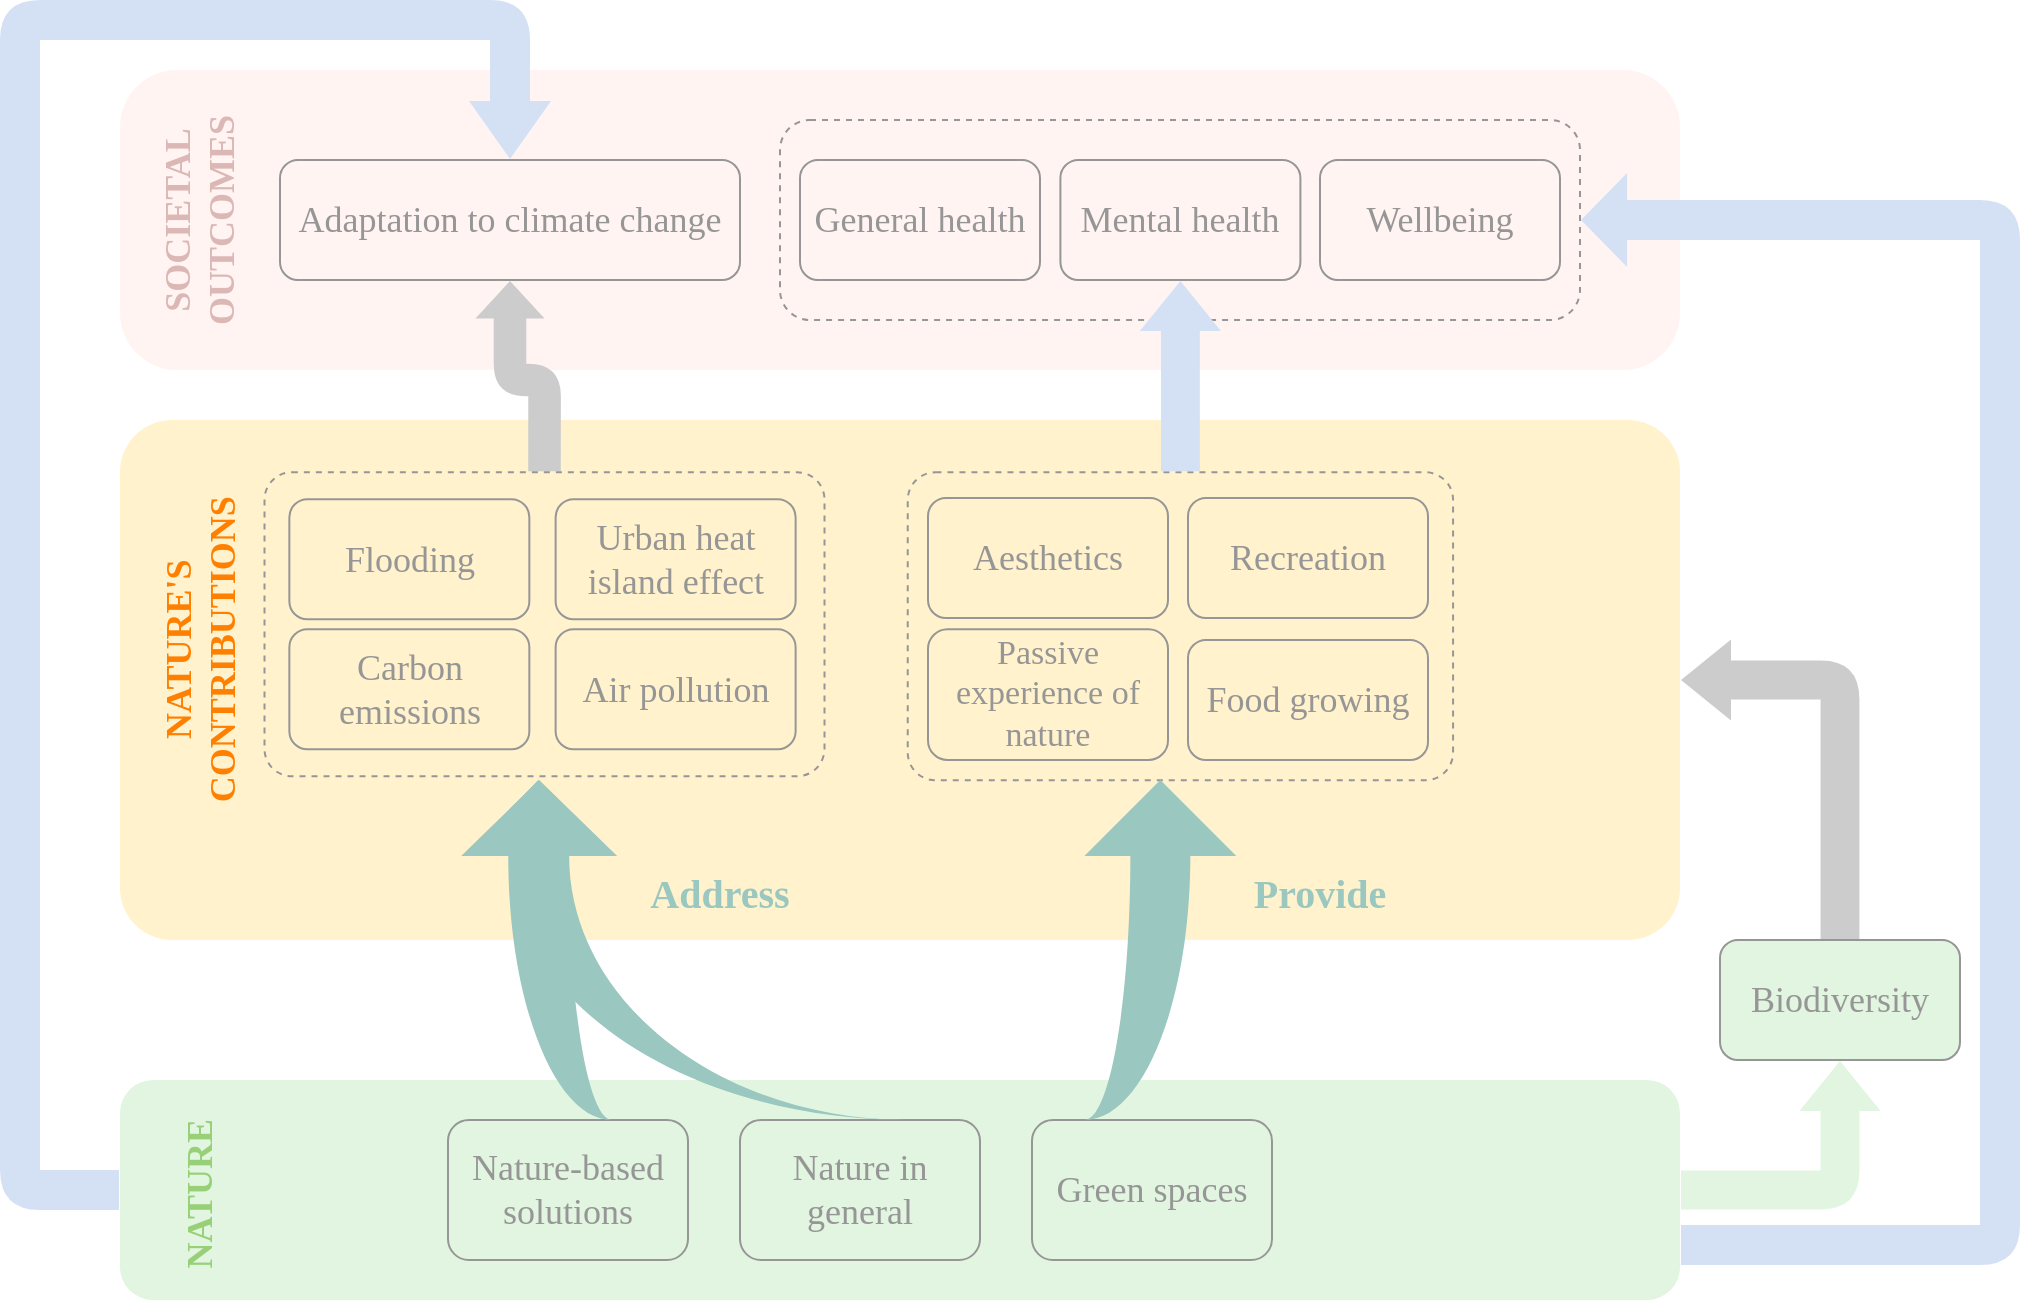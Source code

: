 <mxfile version="13.3.4" type="github">
  <diagram id="3jO2q79QekQxGxMABE4A" name="Page-1">
    <mxGraphModel dx="1135" dy="693" grid="1" gridSize="10" guides="1" tooltips="1" connect="1" arrows="1" fold="1" page="1" pageScale="1" pageWidth="1169" pageHeight="827" math="0" shadow="0" extFonts="CMU Sans Serif^https://fonts.googleapis.com/css?family=CMU+Sans+Serif">
      <root>
        <mxCell id="0" />
        <mxCell id="1" parent="0" />
        <mxCell id="yknS8TGnMi3s3szBie4E-102" value="" style="rounded=1;whiteSpace=wrap;html=1;fontFamily=CMU Sans Serif;fontSize=18;strokeColor=none;arcSize=19;fillColor=#FFF4F2;" vertex="1" parent="1">
          <mxGeometry x="90" y="45" width="780" height="150" as="geometry" />
        </mxCell>
        <mxCell id="yknS8TGnMi3s3szBie4E-4" value="" style="rounded=1;whiteSpace=wrap;html=1;fontFamily=CMU Sans Serif;FType=g;fontSize=16;strokeColor=none;fillColor=#E1F5E0;" vertex="1" parent="1">
          <mxGeometry x="90" y="550" width="780" height="110" as="geometry" />
        </mxCell>
        <mxCell id="yknS8TGnMi3s3szBie4E-74" value="" style="rounded=1;whiteSpace=wrap;html=1;fontFamily=CMU Sans Serif;fontSize=18;fillColor=none;strokeColor=#969696;fontColor=#969696;dashed=1;" vertex="1" parent="1">
          <mxGeometry x="420" y="70" width="400" height="100" as="geometry" />
        </mxCell>
        <mxCell id="yknS8TGnMi3s3szBie4E-77" value="" style="rounded=1;whiteSpace=wrap;html=1;fontFamily=CMU Sans Serif;fontSize=18;strokeColor=none;fillColor=#FFF2CC;arcSize=10;" vertex="1" parent="1">
          <mxGeometry x="90" y="220" width="780" height="260" as="geometry" />
        </mxCell>
        <mxCell id="yknS8TGnMi3s3szBie4E-27" value="" style="rounded=1;whiteSpace=wrap;html=1;fillColor=none;fontFamily=CMU Sans Serif;fontSize=18;arcSize=9;strokeColor=#969696;dashed=1;" vertex="1" parent="1">
          <mxGeometry x="483.87" y="246.13" width="272.67" height="154" as="geometry" />
        </mxCell>
        <mxCell id="yknS8TGnMi3s3szBie4E-106" style="edgeStyle=orthogonalEdgeStyle;shape=flexArrow;rounded=1;orthogonalLoop=1;jettySize=auto;html=1;exitX=0.5;exitY=0;exitDx=0;exitDy=0;shadow=0;dashed=1;fillColor=#CCCCCC;fontFamily=CMU Sans Serif;fontSize=18;fontColor=#969696;strokeColor=none;width=16.279;endSize=5.918;endWidth=17.319;entryX=0.5;entryY=1;entryDx=0;entryDy=0;" edge="1" parent="1" source="yknS8TGnMi3s3szBie4E-26" target="yknS8TGnMi3s3szBie4E-18">
          <mxGeometry relative="1" as="geometry">
            <Array as="points">
              <mxPoint x="302" y="200" />
              <mxPoint x="285" y="200" />
            </Array>
          </mxGeometry>
        </mxCell>
        <mxCell id="yknS8TGnMi3s3szBie4E-26" value="" style="rounded=1;whiteSpace=wrap;html=1;fillColor=none;fontFamily=CMU Sans Serif;fontSize=18;arcSize=9;strokeColor=#969696;dashed=1;" vertex="1" parent="1">
          <mxGeometry x="162.25" y="246.13" width="280" height="152" as="geometry" />
        </mxCell>
        <mxCell id="yknS8TGnMi3s3szBie4E-1" value="Nature in general" style="rounded=1;whiteSpace=wrap;html=1;fontFamily=CMU Sans Serif;FType=g;fontSize=18;fillColor=none;fontColor=#969696;strokeColor=#969696;" vertex="1" parent="1">
          <mxGeometry x="400" y="570" width="120" height="70" as="geometry" />
        </mxCell>
        <mxCell id="yknS8TGnMi3s3szBie4E-2" value="Green spaces" style="rounded=1;whiteSpace=wrap;html=1;fontFamily=CMU Sans Serif;FType=g;fontSize=18;fillColor=none;fontColor=#969696;fontStyle=0;strokeColor=#969696;" vertex="1" parent="1">
          <mxGeometry x="546" y="570" width="120" height="70" as="geometry" />
        </mxCell>
        <mxCell id="yknS8TGnMi3s3szBie4E-3" value="Nature-based solutions" style="rounded=1;whiteSpace=wrap;html=1;fontFamily=CMU Sans Serif;FType=g;fontSize=18;fillColor=none;fontColor=#969696;strokeColor=#969696;" vertex="1" parent="1">
          <mxGeometry x="254" y="570" width="120" height="70" as="geometry" />
        </mxCell>
        <mxCell id="yknS8TGnMi3s3szBie4E-5" value="Flooding" style="rounded=1;whiteSpace=wrap;html=1;fillColor=none;fontFamily=CMU Sans Serif;FType=g;fontSize=18;fontColor=#969696;strokeColor=#969696;" vertex="1" parent="1">
          <mxGeometry x="174.68" y="259.63" width="120" height="60" as="geometry" />
        </mxCell>
        <mxCell id="yknS8TGnMi3s3szBie4E-6" value="Urban heat island effect" style="rounded=1;whiteSpace=wrap;html=1;fillColor=none;fontFamily=CMU Sans Serif;FType=g;fontSize=18;fontColor=#969696;strokeColor=#969696;" vertex="1" parent="1">
          <mxGeometry x="307.81" y="259.63" width="120" height="60" as="geometry" />
        </mxCell>
        <mxCell id="yknS8TGnMi3s3szBie4E-7" value="Air pollution" style="rounded=1;whiteSpace=wrap;html=1;fillColor=none;fontFamily=CMU Sans Serif;FType=g;fontSize=18;fontColor=#969696;strokeColor=#969696;" vertex="1" parent="1">
          <mxGeometry x="307.81" y="324.63" width="120" height="60" as="geometry" />
        </mxCell>
        <mxCell id="yknS8TGnMi3s3szBie4E-8" value="Carbon emissions" style="rounded=1;whiteSpace=wrap;html=1;fillColor=none;fontFamily=CMU Sans Serif;FType=g;fontSize=18;fontColor=#969696;strokeColor=#969696;" vertex="1" parent="1">
          <mxGeometry x="174.68" y="324.63" width="120" height="60" as="geometry" />
        </mxCell>
        <mxCell id="yknS8TGnMi3s3szBie4E-9" value="Recreation" style="rounded=1;whiteSpace=wrap;html=1;fillColor=none;fontFamily=CMU Sans Serif;FType=g;fontSize=18;fontColor=#969696;strokeColor=#969696;" vertex="1" parent="1">
          <mxGeometry x="624" y="259" width="120" height="60" as="geometry" />
        </mxCell>
        <mxCell id="yknS8TGnMi3s3szBie4E-10" value="Passive experience of nature" style="rounded=1;whiteSpace=wrap;html=1;fillColor=none;fontFamily=CMU Sans Serif;FType=g;fontSize=17;fontColor=#969696;strokeColor=#969696;" vertex="1" parent="1">
          <mxGeometry x="494" y="324.63" width="120" height="65.37" as="geometry" />
        </mxCell>
        <mxCell id="yknS8TGnMi3s3szBie4E-11" value="Food growing" style="rounded=1;whiteSpace=wrap;html=1;fillColor=none;fontFamily=CMU Sans Serif;FType=g;fontSize=18;fontColor=#969696;strokeColor=#969696;" vertex="1" parent="1">
          <mxGeometry x="624" y="330" width="120" height="60" as="geometry" />
        </mxCell>
        <mxCell id="yknS8TGnMi3s3szBie4E-12" value="Aesthetics" style="rounded=1;whiteSpace=wrap;html=1;fillColor=none;fontFamily=CMU Sans Serif;FType=g;fontSize=18;fontColor=#969696;strokeColor=#969696;" vertex="1" parent="1">
          <mxGeometry x="494" y="259" width="120" height="60" as="geometry" />
        </mxCell>
        <mxCell id="yknS8TGnMi3s3szBie4E-13" value="Biodiversity" style="rounded=1;whiteSpace=wrap;html=1;fontFamily=CMU Sans Serif;FType=g;fontSize=18;fillColor=#E1F5E0;fontColor=#969696;strokeColor=#969696;" vertex="1" parent="1">
          <mxGeometry x="890" y="480" width="120" height="60" as="geometry" />
        </mxCell>
        <mxCell id="yknS8TGnMi3s3szBie4E-16" value="Mental health" style="rounded=1;whiteSpace=wrap;html=1;fillColor=none;fontFamily=CMU Sans Serif;FType=g;fontSize=18;strokeColor=#969696;fontColor=#969696;" vertex="1" parent="1">
          <mxGeometry x="560.2" y="90" width="120" height="60" as="geometry" />
        </mxCell>
        <mxCell id="yknS8TGnMi3s3szBie4E-17" value="General health" style="rounded=1;whiteSpace=wrap;html=1;fillColor=none;fontFamily=CMU Sans Serif;FType=g;fontSize=18;strokeColor=#969696;fontColor=#969696;" vertex="1" parent="1">
          <mxGeometry x="430" y="90" width="120" height="60" as="geometry" />
        </mxCell>
        <mxCell id="yknS8TGnMi3s3szBie4E-18" value="Adaptation to climate change" style="rounded=1;whiteSpace=wrap;html=1;fillColor=none;fontFamily=CMU Sans Serif;FType=g;fontSize=18;strokeColor=#969696;fontColor=#969696;" vertex="1" parent="1">
          <mxGeometry x="170" y="90" width="230" height="60" as="geometry" />
        </mxCell>
        <mxCell id="yknS8TGnMi3s3szBie4E-22" value="Address" style="text;html=1;strokeColor=none;fillColor=none;align=center;verticalAlign=middle;whiteSpace=wrap;rounded=0;fontSize=20;fontFamily=CMU Sans Serif;fontStyle=1;fontColor=#9AC7BF;" vertex="1" parent="1">
          <mxGeometry x="370" y="446.26" width="40" height="20" as="geometry" />
        </mxCell>
        <mxCell id="yknS8TGnMi3s3szBie4E-25" value="Provide" style="text;html=1;strokeColor=none;fillColor=none;align=center;verticalAlign=middle;whiteSpace=wrap;rounded=0;fontSize=20;fontFamily=CMU Sans Serif;fontStyle=1;fontColor=#9AC7BF;" vertex="1" parent="1">
          <mxGeometry x="670" y="446.26" width="40" height="20" as="geometry" />
        </mxCell>
        <mxCell id="yknS8TGnMi3s3szBie4E-66" style="rounded=1;orthogonalLoop=1;jettySize=auto;html=1;exitX=1;exitY=0.75;exitDx=0;exitDy=0;fontFamily=CMU Sans Serif;fontSize=18;shape=flexArrow;edgeStyle=orthogonalEdgeStyle;sketch=0;shadow=0;strokeColor=none;width=20;endSize=7.345;endWidth=26;entryX=1;entryY=0.5;entryDx=0;entryDy=0;fillColor=#D4E1F5;" edge="1" parent="1" source="yknS8TGnMi3s3szBie4E-4" target="yknS8TGnMi3s3szBie4E-74">
          <mxGeometry relative="1" as="geometry">
            <mxPoint x="645" y="606.88" as="sourcePoint" />
            <mxPoint x="950" y="150" as="targetPoint" />
            <Array as="points">
              <mxPoint x="1030" y="633" />
              <mxPoint x="1030" y="120" />
            </Array>
          </mxGeometry>
        </mxCell>
        <mxCell id="yknS8TGnMi3s3szBie4E-78" value="NATURE&#39;S CONTRIBUTIONS" style="text;html=1;strokeColor=none;fillColor=none;align=center;verticalAlign=middle;whiteSpace=wrap;rounded=0;fontFamily=CMU Sans Serif;fontSize=18;rotation=-90;fontStyle=1;fontColor=#FF8000;" vertex="1" parent="1">
          <mxGeometry x="110" y="324.63" width="40" height="20" as="geometry" />
        </mxCell>
        <mxCell id="yknS8TGnMi3s3szBie4E-82" value="NATURE" style="text;html=1;strokeColor=none;fillColor=none;align=center;verticalAlign=middle;whiteSpace=wrap;rounded=0;fontFamily=CMU Sans Serif;fontSize=18;rotation=-90;fontStyle=1;fontColor=#97D077;" vertex="1" parent="1">
          <mxGeometry x="110" y="596.88" width="40" height="20" as="geometry" />
        </mxCell>
        <mxCell id="yknS8TGnMi3s3szBie4E-41" value="" style="html=1;shadow=0;dashed=0;align=center;verticalAlign=middle;shape=mxgraph.arrows2.jumpInArrow;dy=15;dx=38;arrowHead=78;fontFamily=CMU Sans Serif;fontSize=18;flipH=1;flipV=1;rotation=90;strokeColor=none;fontColor=#9AC7BF;fillColor=#9AC7BF;" vertex="1" parent="1">
          <mxGeometry x="287.29" y="373.29" width="170" height="223.43" as="geometry" />
        </mxCell>
        <mxCell id="yknS8TGnMi3s3szBie4E-43" value="" style="html=1;shadow=0;dashed=0;align=center;verticalAlign=middle;shape=mxgraph.arrows2.jumpInArrow;dy=15;dx=38;arrowHead=78;fontFamily=CMU Sans Serif;fontSize=18;flipH=1;flipV=0;rotation=90;strokeColor=none;fillColor=#9AC7BF;" vertex="1" parent="1">
          <mxGeometry x="525.17" y="447.03" width="170" height="75.94" as="geometry" />
        </mxCell>
        <mxCell id="yknS8TGnMi3s3szBie4E-87" value="Wellbeing" style="rounded=1;whiteSpace=wrap;html=1;fillColor=none;fontFamily=CMU Sans Serif;FType=g;fontSize=18;strokeColor=#969696;fontColor=#969696;" vertex="1" parent="1">
          <mxGeometry x="690" y="90" width="120" height="60" as="geometry" />
        </mxCell>
        <mxCell id="yknS8TGnMi3s3szBie4E-93" value="" style="html=1;shadow=0;dashed=0;align=center;verticalAlign=middle;shape=mxgraph.arrows2.jumpInArrow;dy=15;dx=38;arrowHead=78;fontFamily=CMU Sans Serif;fontSize=18;flipH=1;flipV=1;rotation=90;strokeColor=none;fontColor=#9AC7BF;fillColor=#9AC7BF;" vertex="1" parent="1">
          <mxGeometry x="214.12" y="448.13" width="170" height="73.74" as="geometry" />
        </mxCell>
        <mxCell id="yknS8TGnMi3s3szBie4E-95" style="edgeStyle=orthogonalEdgeStyle;shape=flexArrow;rounded=1;orthogonalLoop=1;jettySize=auto;html=1;exitX=0.5;exitY=0;exitDx=0;exitDy=0;shadow=0;fontFamily=CMU Sans Serif;fontSize=18;strokeColor=none;width=19.444;endSize=8;endWidth=20.154;entryX=0.5;entryY=1;entryDx=0;entryDy=0;fillColor=#D4E1F5;" edge="1" parent="1" source="yknS8TGnMi3s3szBie4E-27" target="yknS8TGnMi3s3szBie4E-16">
          <mxGeometry relative="1" as="geometry">
            <mxPoint x="717.3" y="227" as="sourcePoint" />
            <mxPoint x="590" y="170" as="targetPoint" />
            <Array as="points">
              <mxPoint x="620" y="246" />
            </Array>
          </mxGeometry>
        </mxCell>
        <mxCell id="yknS8TGnMi3s3szBie4E-96" style="edgeStyle=orthogonalEdgeStyle;shape=flexArrow;rounded=1;orthogonalLoop=1;jettySize=auto;html=1;exitX=1;exitY=0.5;exitDx=0;exitDy=0;shadow=0;fontFamily=CMU Sans Serif;fontSize=18;strokeColor=none;width=19.444;endSize=8;endWidth=20.154;fillColor=#E1F5E0;" edge="1" parent="1" source="yknS8TGnMi3s3szBie4E-4" target="yknS8TGnMi3s3szBie4E-13">
          <mxGeometry relative="1" as="geometry">
            <mxPoint x="960" y="632" as="sourcePoint" />
            <mxPoint x="960" y="550" as="targetPoint" />
            <Array as="points" />
          </mxGeometry>
        </mxCell>
        <mxCell id="yknS8TGnMi3s3szBie4E-97" style="edgeStyle=orthogonalEdgeStyle;shape=flexArrow;rounded=1;orthogonalLoop=1;jettySize=auto;html=1;exitX=0.5;exitY=0;exitDx=0;exitDy=0;shadow=0;fontFamily=CMU Sans Serif;fontSize=18;strokeColor=none;fillColor=#CCCCCC;width=19.444;endSize=8;endWidth=20.154;entryX=1;entryY=0.5;entryDx=0;entryDy=0;" edge="1" parent="1" source="yknS8TGnMi3s3szBie4E-13" target="yknS8TGnMi3s3szBie4E-77">
          <mxGeometry relative="1" as="geometry">
            <mxPoint x="1000" y="383" as="sourcePoint" />
            <mxPoint x="1000" y="301" as="targetPoint" />
            <Array as="points">
              <mxPoint x="950" y="350" />
            </Array>
          </mxGeometry>
        </mxCell>
        <mxCell id="yknS8TGnMi3s3szBie4E-109" value="SOCIETAL OUTCOMES" style="text;html=1;strokeColor=none;fillColor=none;align=center;verticalAlign=middle;whiteSpace=wrap;rounded=0;fontFamily=CMU Sans Serif;fontSize=18;rotation=-90;fontStyle=1;fontColor=#DBB7B5;" vertex="1" parent="1">
          <mxGeometry x="110" y="110" width="40" height="20" as="geometry" />
        </mxCell>
        <mxCell id="yknS8TGnMi3s3szBie4E-111" style="edgeStyle=orthogonalEdgeStyle;shape=flexArrow;rounded=1;orthogonalLoop=1;jettySize=auto;html=1;exitX=0;exitY=0.5;exitDx=0;exitDy=0;entryX=0.5;entryY=0;entryDx=0;entryDy=0;shadow=0;dashed=1;fontFamily=CMU Sans Serif;fontSize=19;fontColor=#97D077;width=20;endSize=9.331;strokeColor=none;fillColor=#D4E1F5;" edge="1" parent="1" source="yknS8TGnMi3s3szBie4E-4" target="yknS8TGnMi3s3szBie4E-18">
          <mxGeometry relative="1" as="geometry">
            <mxPoint x="90" y="605.0" as="sourcePoint" />
            <mxPoint x="130" y="120" as="targetPoint" />
            <Array as="points">
              <mxPoint x="40" y="605" />
              <mxPoint x="40" y="20" />
              <mxPoint x="285" y="20" />
            </Array>
          </mxGeometry>
        </mxCell>
      </root>
    </mxGraphModel>
  </diagram>
</mxfile>
